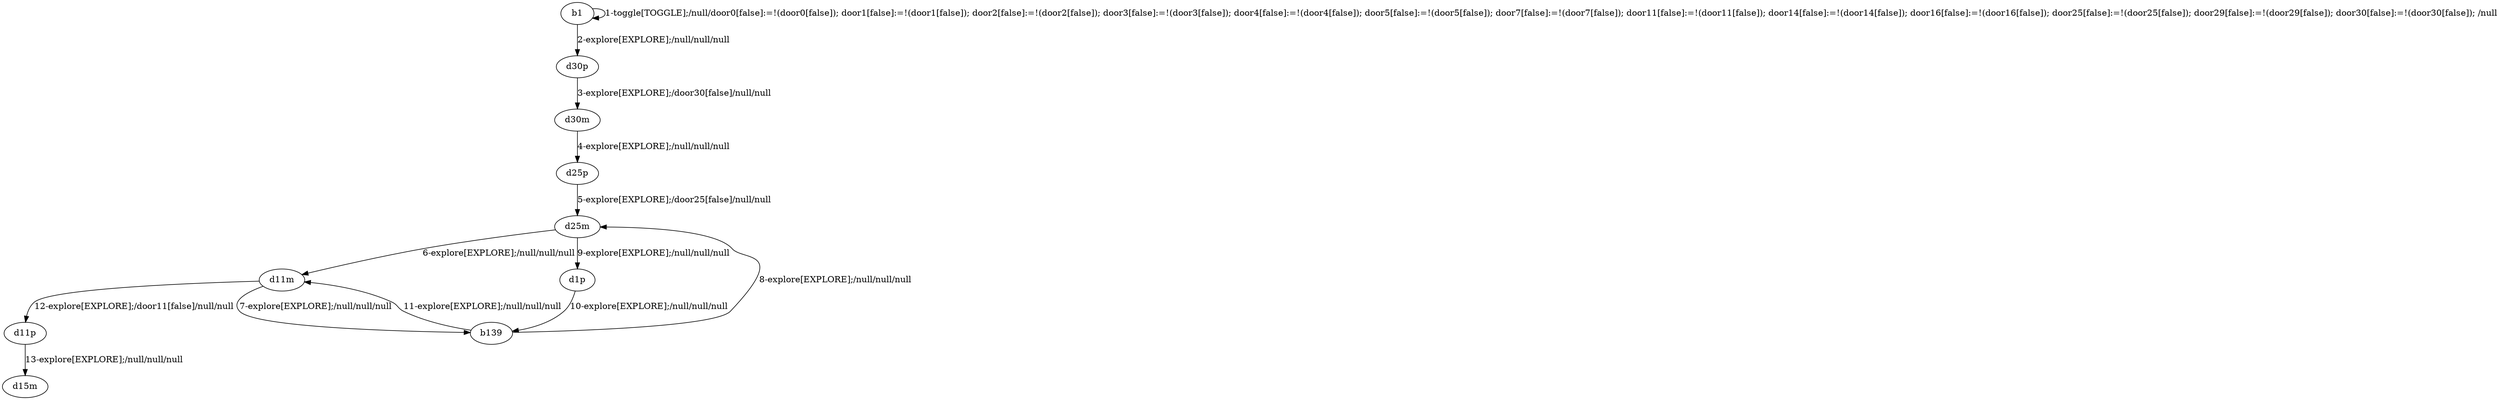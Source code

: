 # Total number of goals covered by this test: 5
# b139 --> d11m
# d11p --> d15m
# d11m --> b139
# d1p --> b139
# b139 --> d25m

digraph g {
"b1" -> "b1" [label = "1-toggle[TOGGLE];/null/door0[false]:=!(door0[false]); door1[false]:=!(door1[false]); door2[false]:=!(door2[false]); door3[false]:=!(door3[false]); door4[false]:=!(door4[false]); door5[false]:=!(door5[false]); door7[false]:=!(door7[false]); door11[false]:=!(door11[false]); door14[false]:=!(door14[false]); door16[false]:=!(door16[false]); door25[false]:=!(door25[false]); door29[false]:=!(door29[false]); door30[false]:=!(door30[false]); /null"];
"b1" -> "d30p" [label = "2-explore[EXPLORE];/null/null/null"];
"d30p" -> "d30m" [label = "3-explore[EXPLORE];/door30[false]/null/null"];
"d30m" -> "d25p" [label = "4-explore[EXPLORE];/null/null/null"];
"d25p" -> "d25m" [label = "5-explore[EXPLORE];/door25[false]/null/null"];
"d25m" -> "d11m" [label = "6-explore[EXPLORE];/null/null/null"];
"d11m" -> "b139" [label = "7-explore[EXPLORE];/null/null/null"];
"b139" -> "d25m" [label = "8-explore[EXPLORE];/null/null/null"];
"d25m" -> "d1p" [label = "9-explore[EXPLORE];/null/null/null"];
"d1p" -> "b139" [label = "10-explore[EXPLORE];/null/null/null"];
"b139" -> "d11m" [label = "11-explore[EXPLORE];/null/null/null"];
"d11m" -> "d11p" [label = "12-explore[EXPLORE];/door11[false]/null/null"];
"d11p" -> "d15m" [label = "13-explore[EXPLORE];/null/null/null"];
}
